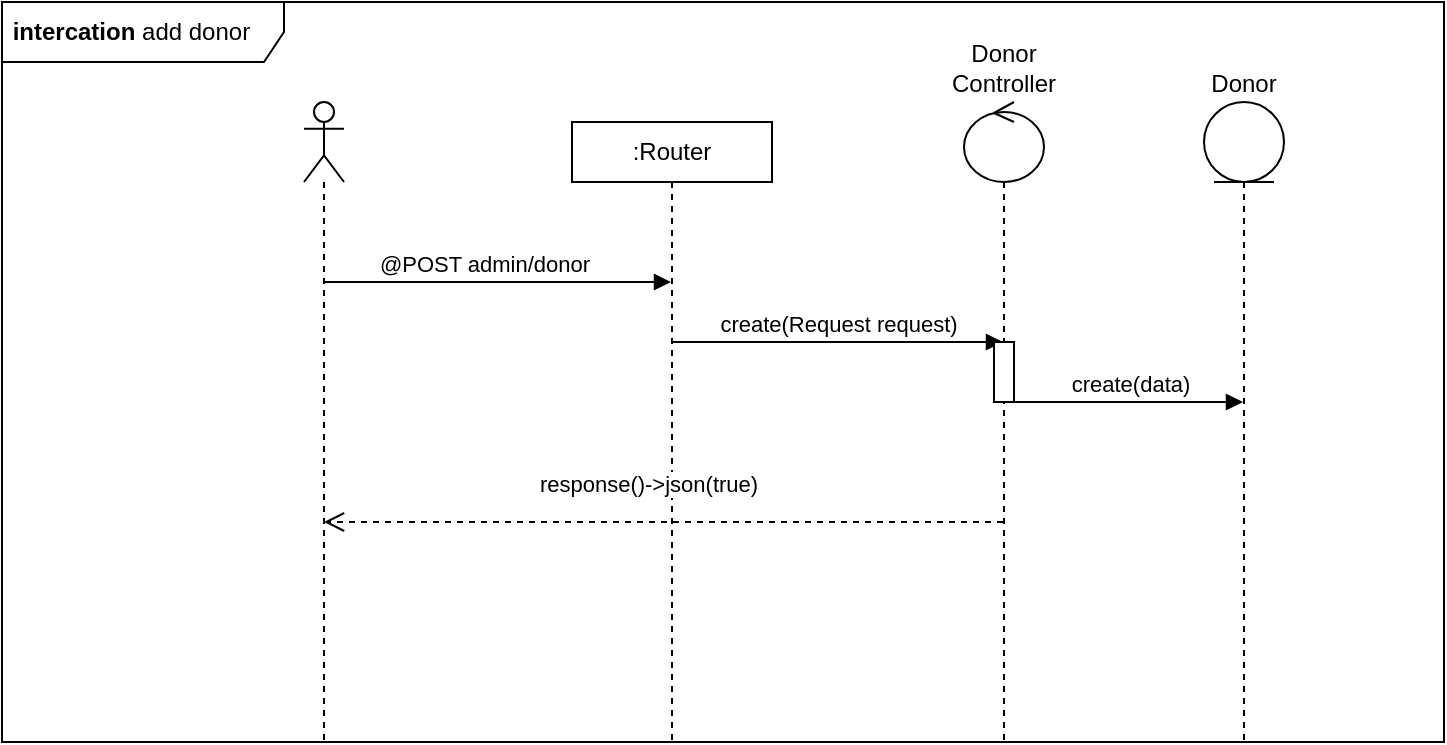<mxfile version="21.2.9" type="github">
  <diagram name="Page-1" id="r4PaGvepDCBpbFxJ1sWR">
    <mxGraphModel dx="1380" dy="759" grid="1" gridSize="10" guides="1" tooltips="1" connect="1" arrows="1" fold="1" page="1" pageScale="1" pageWidth="827" pageHeight="1169" math="0" shadow="0">
      <root>
        <mxCell id="0" />
        <mxCell id="1" parent="0" />
        <mxCell id="WQkPVMq8pVcNvdb_KdSx-1" value="&lt;b&gt;&amp;nbsp;intercation &lt;/b&gt;add donor" style="shape=umlFrame;whiteSpace=wrap;html=1;pointerEvents=0;width=141;height=30;align=left;" vertex="1" parent="1">
          <mxGeometry x="79" y="240" width="721" height="370" as="geometry" />
        </mxCell>
        <mxCell id="WQkPVMq8pVcNvdb_KdSx-4" value=":Router" style="shape=umlLifeline;perimeter=lifelinePerimeter;whiteSpace=wrap;html=1;container=1;dropTarget=0;collapsible=0;recursiveResize=0;outlineConnect=0;portConstraint=eastwest;newEdgeStyle={&quot;edgeStyle&quot;:&quot;elbowEdgeStyle&quot;,&quot;elbow&quot;:&quot;vertical&quot;,&quot;curved&quot;:0,&quot;rounded&quot;:0};size=30;" vertex="1" parent="1">
          <mxGeometry x="364" y="300" width="100" height="310" as="geometry" />
        </mxCell>
        <mxCell id="WQkPVMq8pVcNvdb_KdSx-6" value="create(Request request)" style="html=1;verticalAlign=bottom;endArrow=block;edgeStyle=elbowEdgeStyle;elbow=vertical;curved=0;rounded=0;" edge="1" parent="1" source="WQkPVMq8pVcNvdb_KdSx-4" target="WQkPVMq8pVcNvdb_KdSx-8">
          <mxGeometry width="80" relative="1" as="geometry">
            <mxPoint x="490" y="430" as="sourcePoint" />
            <mxPoint x="362.5" y="360" as="targetPoint" />
            <Array as="points">
              <mxPoint x="510" y="410" />
              <mxPoint x="530" y="360" />
              <mxPoint x="380" y="360" />
            </Array>
          </mxGeometry>
        </mxCell>
        <mxCell id="WQkPVMq8pVcNvdb_KdSx-7" value="Donor" style="shape=umlLifeline;perimeter=lifelinePerimeter;whiteSpace=wrap;html=1;container=1;dropTarget=0;collapsible=0;recursiveResize=0;outlineConnect=0;portConstraint=eastwest;newEdgeStyle={&quot;edgeStyle&quot;:&quot;elbowEdgeStyle&quot;,&quot;elbow&quot;:&quot;vertical&quot;,&quot;curved&quot;:0,&quot;rounded&quot;:0};participant=umlEntity;labelPosition=center;verticalLabelPosition=top;align=center;verticalAlign=bottom;" vertex="1" parent="1">
          <mxGeometry x="680" y="290" width="40" height="320" as="geometry" />
        </mxCell>
        <mxCell id="WQkPVMq8pVcNvdb_KdSx-8" value="Donor Controller" style="shape=umlLifeline;perimeter=lifelinePerimeter;whiteSpace=wrap;html=1;container=1;dropTarget=0;collapsible=0;recursiveResize=0;outlineConnect=0;portConstraint=eastwest;newEdgeStyle={&quot;edgeStyle&quot;:&quot;elbowEdgeStyle&quot;,&quot;elbow&quot;:&quot;vertical&quot;,&quot;curved&quot;:0,&quot;rounded&quot;:0};participant=umlControl;labelPosition=center;verticalLabelPosition=top;align=center;verticalAlign=bottom;" vertex="1" parent="1">
          <mxGeometry x="560" y="290" width="40" height="320" as="geometry" />
        </mxCell>
        <mxCell id="WQkPVMq8pVcNvdb_KdSx-9" value="" style="html=1;points=[];perimeter=orthogonalPerimeter;outlineConnect=0;targetShapes=umlLifeline;portConstraint=eastwest;newEdgeStyle={&quot;edgeStyle&quot;:&quot;elbowEdgeStyle&quot;,&quot;elbow&quot;:&quot;vertical&quot;,&quot;curved&quot;:0,&quot;rounded&quot;:0};" vertex="1" parent="WQkPVMq8pVcNvdb_KdSx-8">
          <mxGeometry x="15" y="120" width="10" height="30" as="geometry" />
        </mxCell>
        <mxCell id="WQkPVMq8pVcNvdb_KdSx-11" value="create(data)" style="html=1;verticalAlign=bottom;endArrow=block;edgeStyle=elbowEdgeStyle;elbow=vertical;curved=0;rounded=0;" edge="1" parent="1" source="WQkPVMq8pVcNvdb_KdSx-9" target="WQkPVMq8pVcNvdb_KdSx-7">
          <mxGeometry width="80" relative="1" as="geometry">
            <mxPoint x="370" y="420" as="sourcePoint" />
            <mxPoint x="450" y="420" as="targetPoint" />
            <Array as="points">
              <mxPoint x="650" y="440" />
              <mxPoint x="648" y="390" />
            </Array>
          </mxGeometry>
        </mxCell>
        <mxCell id="WQkPVMq8pVcNvdb_KdSx-12" value="response()-&amp;gt;json(true)" style="html=1;verticalAlign=bottom;endArrow=open;dashed=1;endSize=8;edgeStyle=elbowEdgeStyle;elbow=vertical;curved=0;rounded=0;" edge="1" parent="1" source="WQkPVMq8pVcNvdb_KdSx-8" target="WQkPVMq8pVcNvdb_KdSx-15">
          <mxGeometry x="0.046" y="-10" relative="1" as="geometry">
            <mxPoint x="360" y="460" as="sourcePoint" />
            <mxPoint x="200" y="460" as="targetPoint" />
            <Array as="points">
              <mxPoint x="500" y="500" />
              <mxPoint x="560" y="440" />
              <mxPoint x="470" y="500" />
            </Array>
            <mxPoint as="offset" />
          </mxGeometry>
        </mxCell>
        <mxCell id="WQkPVMq8pVcNvdb_KdSx-15" value="" style="shape=umlLifeline;perimeter=lifelinePerimeter;whiteSpace=wrap;html=1;container=1;dropTarget=0;collapsible=0;recursiveResize=0;outlineConnect=0;portConstraint=eastwest;newEdgeStyle={&quot;edgeStyle&quot;:&quot;elbowEdgeStyle&quot;,&quot;elbow&quot;:&quot;vertical&quot;,&quot;curved&quot;:0,&quot;rounded&quot;:0};participant=umlActor;" vertex="1" parent="1">
          <mxGeometry x="230" y="290" width="20" height="320" as="geometry" />
        </mxCell>
        <mxCell id="WQkPVMq8pVcNvdb_KdSx-16" value="@POST admin/donor" style="html=1;verticalAlign=bottom;endArrow=block;edgeStyle=elbowEdgeStyle;elbow=vertical;curved=0;rounded=0;" edge="1" parent="1" source="WQkPVMq8pVcNvdb_KdSx-15" target="WQkPVMq8pVcNvdb_KdSx-4">
          <mxGeometry x="-0.075" width="80" relative="1" as="geometry">
            <mxPoint x="280" y="330.22" as="sourcePoint" />
            <mxPoint x="360" y="330.22" as="targetPoint" />
            <Array as="points">
              <mxPoint x="320" y="380" />
              <mxPoint x="350" y="350" />
            </Array>
            <mxPoint as="offset" />
          </mxGeometry>
        </mxCell>
      </root>
    </mxGraphModel>
  </diagram>
</mxfile>
